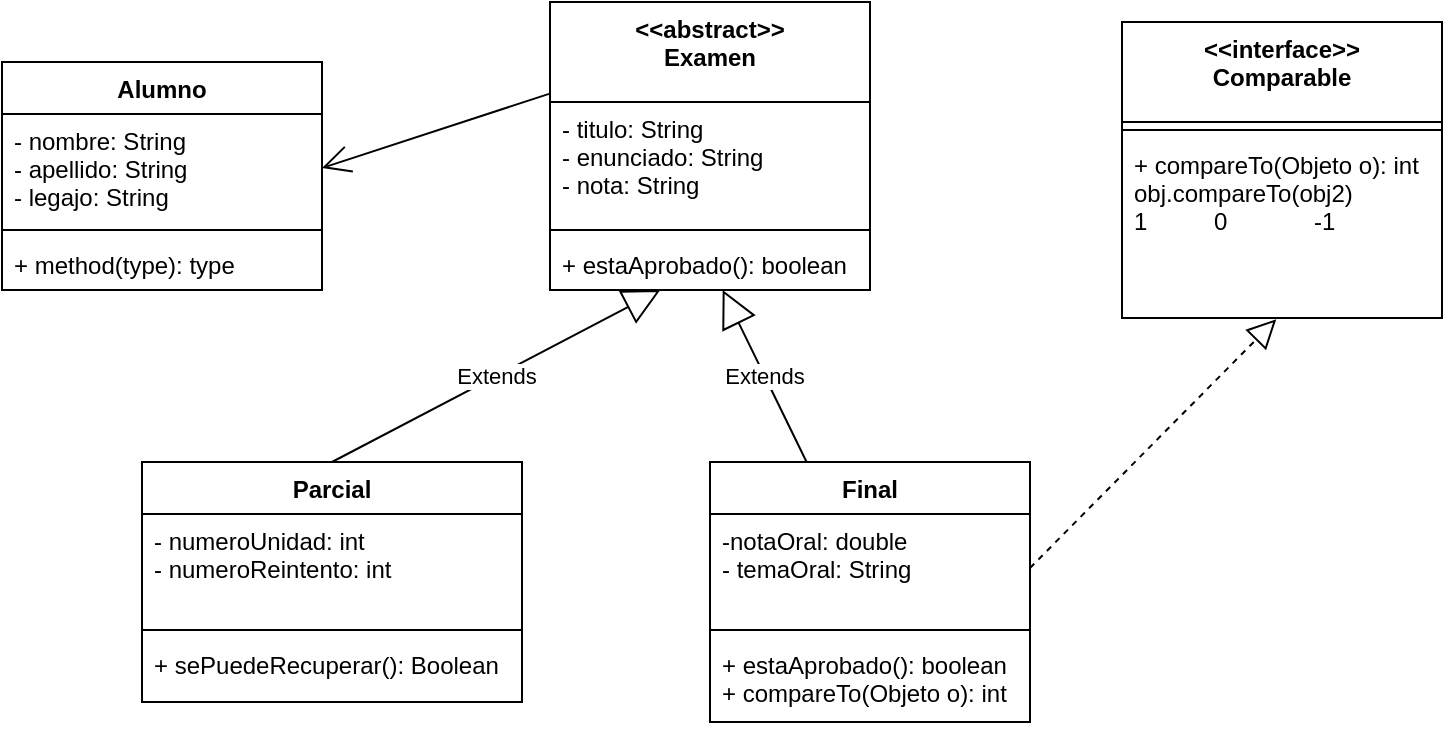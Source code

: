 <mxfile version="20.2.7" type="device"><diagram id="ko-IA2wmzdGl4JAv2mIz" name="Página-1"><mxGraphModel dx="924" dy="500" grid="1" gridSize="10" guides="1" tooltips="1" connect="1" arrows="1" fold="1" page="1" pageScale="1" pageWidth="827" pageHeight="1169" math="0" shadow="0"><root><mxCell id="0"/><mxCell id="1" parent="0"/><mxCell id="mmE6qY_CJjko2F1_ZKEq-1" value="Alumno" style="swimlane;fontStyle=1;align=center;verticalAlign=top;childLayout=stackLayout;horizontal=1;startSize=26;horizontalStack=0;resizeParent=1;resizeParentMax=0;resizeLast=0;collapsible=1;marginBottom=0;" parent="1" vertex="1"><mxGeometry x="60" y="90" width="160" height="114" as="geometry"/></mxCell><mxCell id="mmE6qY_CJjko2F1_ZKEq-2" value="- nombre: String&#10;- apellido: String&#10;- legajo: String" style="text;strokeColor=none;fillColor=none;align=left;verticalAlign=top;spacingLeft=4;spacingRight=4;overflow=hidden;rotatable=0;points=[[0,0.5],[1,0.5]];portConstraint=eastwest;" parent="mmE6qY_CJjko2F1_ZKEq-1" vertex="1"><mxGeometry y="26" width="160" height="54" as="geometry"/></mxCell><mxCell id="mmE6qY_CJjko2F1_ZKEq-3" value="" style="line;strokeWidth=1;fillColor=none;align=left;verticalAlign=middle;spacingTop=-1;spacingLeft=3;spacingRight=3;rotatable=0;labelPosition=right;points=[];portConstraint=eastwest;" parent="mmE6qY_CJjko2F1_ZKEq-1" vertex="1"><mxGeometry y="80" width="160" height="8" as="geometry"/></mxCell><mxCell id="mmE6qY_CJjko2F1_ZKEq-4" value="+ method(type): type" style="text;strokeColor=none;fillColor=none;align=left;verticalAlign=top;spacingLeft=4;spacingRight=4;overflow=hidden;rotatable=0;points=[[0,0.5],[1,0.5]];portConstraint=eastwest;" parent="mmE6qY_CJjko2F1_ZKEq-1" vertex="1"><mxGeometry y="88" width="160" height="26" as="geometry"/></mxCell><mxCell id="mmE6qY_CJjko2F1_ZKEq-5" value="&lt;&lt;abstract&gt;&gt;&#10;Examen" style="swimlane;fontStyle=1;align=center;verticalAlign=top;childLayout=stackLayout;horizontal=1;startSize=50;horizontalStack=0;resizeParent=1;resizeParentMax=0;resizeLast=0;collapsible=1;marginBottom=0;" parent="1" vertex="1"><mxGeometry x="334" y="60" width="160" height="144" as="geometry"/></mxCell><mxCell id="mmE6qY_CJjko2F1_ZKEq-6" value="- titulo: String&#10;- enunciado: String&#10;- nota: String" style="text;strokeColor=none;fillColor=none;align=left;verticalAlign=top;spacingLeft=4;spacingRight=4;overflow=hidden;rotatable=0;points=[[0,0.5],[1,0.5]];portConstraint=eastwest;" parent="mmE6qY_CJjko2F1_ZKEq-5" vertex="1"><mxGeometry y="50" width="160" height="60" as="geometry"/></mxCell><mxCell id="mmE6qY_CJjko2F1_ZKEq-7" value="" style="line;strokeWidth=1;fillColor=none;align=left;verticalAlign=middle;spacingTop=-1;spacingLeft=3;spacingRight=3;rotatable=0;labelPosition=right;points=[];portConstraint=eastwest;" parent="mmE6qY_CJjko2F1_ZKEq-5" vertex="1"><mxGeometry y="110" width="160" height="8" as="geometry"/></mxCell><mxCell id="mmE6qY_CJjko2F1_ZKEq-8" value="+ estaAprobado(): boolean" style="text;strokeColor=none;fillColor=none;align=left;verticalAlign=top;spacingLeft=4;spacingRight=4;overflow=hidden;rotatable=0;points=[[0,0.5],[1,0.5]];portConstraint=eastwest;" parent="mmE6qY_CJjko2F1_ZKEq-5" vertex="1"><mxGeometry y="118" width="160" height="26" as="geometry"/></mxCell><mxCell id="mmE6qY_CJjko2F1_ZKEq-9" value="" style="endArrow=open;endFill=1;endSize=12;html=1;rounded=0;entryX=1;entryY=0.5;entryDx=0;entryDy=0;exitX=-0.003;exitY=0.319;exitDx=0;exitDy=0;exitPerimeter=0;" parent="1" source="mmE6qY_CJjko2F1_ZKEq-5" target="mmE6qY_CJjko2F1_ZKEq-2" edge="1"><mxGeometry width="160" relative="1" as="geometry"><mxPoint x="330" y="230" as="sourcePoint"/><mxPoint x="490" y="230" as="targetPoint"/></mxGeometry></mxCell><mxCell id="mmE6qY_CJjko2F1_ZKEq-10" value="Parcial" style="swimlane;fontStyle=1;align=center;verticalAlign=top;childLayout=stackLayout;horizontal=1;startSize=26;horizontalStack=0;resizeParent=1;resizeParentMax=0;resizeLast=0;collapsible=1;marginBottom=0;" parent="1" vertex="1"><mxGeometry x="130" y="290" width="190" height="120" as="geometry"/></mxCell><mxCell id="mmE6qY_CJjko2F1_ZKEq-11" value="- numeroUnidad: int&#10;- numeroReintento: int" style="text;strokeColor=none;fillColor=none;align=left;verticalAlign=top;spacingLeft=4;spacingRight=4;overflow=hidden;rotatable=0;points=[[0,0.5],[1,0.5]];portConstraint=eastwest;" parent="mmE6qY_CJjko2F1_ZKEq-10" vertex="1"><mxGeometry y="26" width="190" height="54" as="geometry"/></mxCell><mxCell id="mmE6qY_CJjko2F1_ZKEq-12" value="" style="line;strokeWidth=1;fillColor=none;align=left;verticalAlign=middle;spacingTop=-1;spacingLeft=3;spacingRight=3;rotatable=0;labelPosition=right;points=[];portConstraint=eastwest;" parent="mmE6qY_CJjko2F1_ZKEq-10" vertex="1"><mxGeometry y="80" width="190" height="8" as="geometry"/></mxCell><mxCell id="mmE6qY_CJjko2F1_ZKEq-13" value="+ sePuedeRecuperar(): Boolean" style="text;strokeColor=none;fillColor=none;align=left;verticalAlign=top;spacingLeft=4;spacingRight=4;overflow=hidden;rotatable=0;points=[[0,0.5],[1,0.5]];portConstraint=eastwest;" parent="mmE6qY_CJjko2F1_ZKEq-10" vertex="1"><mxGeometry y="88" width="190" height="32" as="geometry"/></mxCell><mxCell id="mmE6qY_CJjko2F1_ZKEq-14" value="Final" style="swimlane;fontStyle=1;align=center;verticalAlign=top;childLayout=stackLayout;horizontal=1;startSize=26;horizontalStack=0;resizeParent=1;resizeParentMax=0;resizeLast=0;collapsible=1;marginBottom=0;" parent="1" vertex="1"><mxGeometry x="414" y="290" width="160" height="130" as="geometry"/></mxCell><mxCell id="mmE6qY_CJjko2F1_ZKEq-15" value="-notaOral: double&#10;- temaOral: String" style="text;strokeColor=none;fillColor=none;align=left;verticalAlign=top;spacingLeft=4;spacingRight=4;overflow=hidden;rotatable=0;points=[[0,0.5],[1,0.5]];portConstraint=eastwest;" parent="mmE6qY_CJjko2F1_ZKEq-14" vertex="1"><mxGeometry y="26" width="160" height="54" as="geometry"/></mxCell><mxCell id="mmE6qY_CJjko2F1_ZKEq-16" value="" style="line;strokeWidth=1;fillColor=none;align=left;verticalAlign=middle;spacingTop=-1;spacingLeft=3;spacingRight=3;rotatable=0;labelPosition=right;points=[];portConstraint=eastwest;" parent="mmE6qY_CJjko2F1_ZKEq-14" vertex="1"><mxGeometry y="80" width="160" height="8" as="geometry"/></mxCell><mxCell id="mmE6qY_CJjko2F1_ZKEq-17" value="+ estaAprobado(): boolean&#10;+ compareTo(Objeto o): int" style="text;strokeColor=none;fillColor=none;align=left;verticalAlign=top;spacingLeft=4;spacingRight=4;overflow=hidden;rotatable=0;points=[[0,0.5],[1,0.5]];portConstraint=eastwest;" parent="mmE6qY_CJjko2F1_ZKEq-14" vertex="1"><mxGeometry y="88" width="160" height="42" as="geometry"/></mxCell><mxCell id="mmE6qY_CJjko2F1_ZKEq-18" value="Extends" style="endArrow=block;endSize=16;endFill=0;html=1;rounded=0;exitX=0.5;exitY=0;exitDx=0;exitDy=0;" parent="1" source="mmE6qY_CJjko2F1_ZKEq-10" target="mmE6qY_CJjko2F1_ZKEq-8" edge="1"><mxGeometry width="160" relative="1" as="geometry"><mxPoint x="330" y="230" as="sourcePoint"/><mxPoint x="490" y="230" as="targetPoint"/></mxGeometry></mxCell><mxCell id="mmE6qY_CJjko2F1_ZKEq-19" value="Extends" style="endArrow=block;endSize=16;endFill=0;html=1;rounded=0;" parent="1" source="mmE6qY_CJjko2F1_ZKEq-14" target="mmE6qY_CJjko2F1_ZKEq-8" edge="1"><mxGeometry width="160" relative="1" as="geometry"><mxPoint x="220" y="300" as="sourcePoint"/><mxPoint x="397.212" y="214" as="targetPoint"/></mxGeometry></mxCell><mxCell id="mmE6qY_CJjko2F1_ZKEq-20" value="&lt;&lt;interface&gt;&gt;&#10;Comparable" style="swimlane;fontStyle=1;align=center;verticalAlign=top;childLayout=stackLayout;horizontal=1;startSize=50;horizontalStack=0;resizeParent=1;resizeParentMax=0;resizeLast=0;collapsible=1;marginBottom=0;" parent="1" vertex="1"><mxGeometry x="620" y="70" width="160" height="148" as="geometry"/></mxCell><mxCell id="mmE6qY_CJjko2F1_ZKEq-22" value="" style="line;strokeWidth=1;fillColor=none;align=left;verticalAlign=middle;spacingTop=-1;spacingLeft=3;spacingRight=3;rotatable=0;labelPosition=right;points=[];portConstraint=eastwest;" parent="mmE6qY_CJjko2F1_ZKEq-20" vertex="1"><mxGeometry y="50" width="160" height="8" as="geometry"/></mxCell><mxCell id="mmE6qY_CJjko2F1_ZKEq-23" value="+ compareTo(Objeto o): int&#10;obj.compareTo(obj2)&#10;1          0             -1" style="text;strokeColor=none;fillColor=none;align=left;verticalAlign=top;spacingLeft=4;spacingRight=4;overflow=hidden;rotatable=0;points=[[0,0.5],[1,0.5]];portConstraint=eastwest;" parent="mmE6qY_CJjko2F1_ZKEq-20" vertex="1"><mxGeometry y="58" width="160" height="90" as="geometry"/></mxCell><mxCell id="7dIGqasSxjUqaTSgF8kH-1" value="" style="endArrow=block;dashed=1;endFill=0;endSize=12;html=1;rounded=0;entryX=0.482;entryY=1.007;entryDx=0;entryDy=0;entryPerimeter=0;exitX=1;exitY=0.5;exitDx=0;exitDy=0;" edge="1" parent="1" source="mmE6qY_CJjko2F1_ZKEq-15" target="mmE6qY_CJjko2F1_ZKEq-23"><mxGeometry width="160" relative="1" as="geometry"><mxPoint x="330" y="260" as="sourcePoint"/><mxPoint x="490" y="260" as="targetPoint"/></mxGeometry></mxCell></root></mxGraphModel></diagram></mxfile>